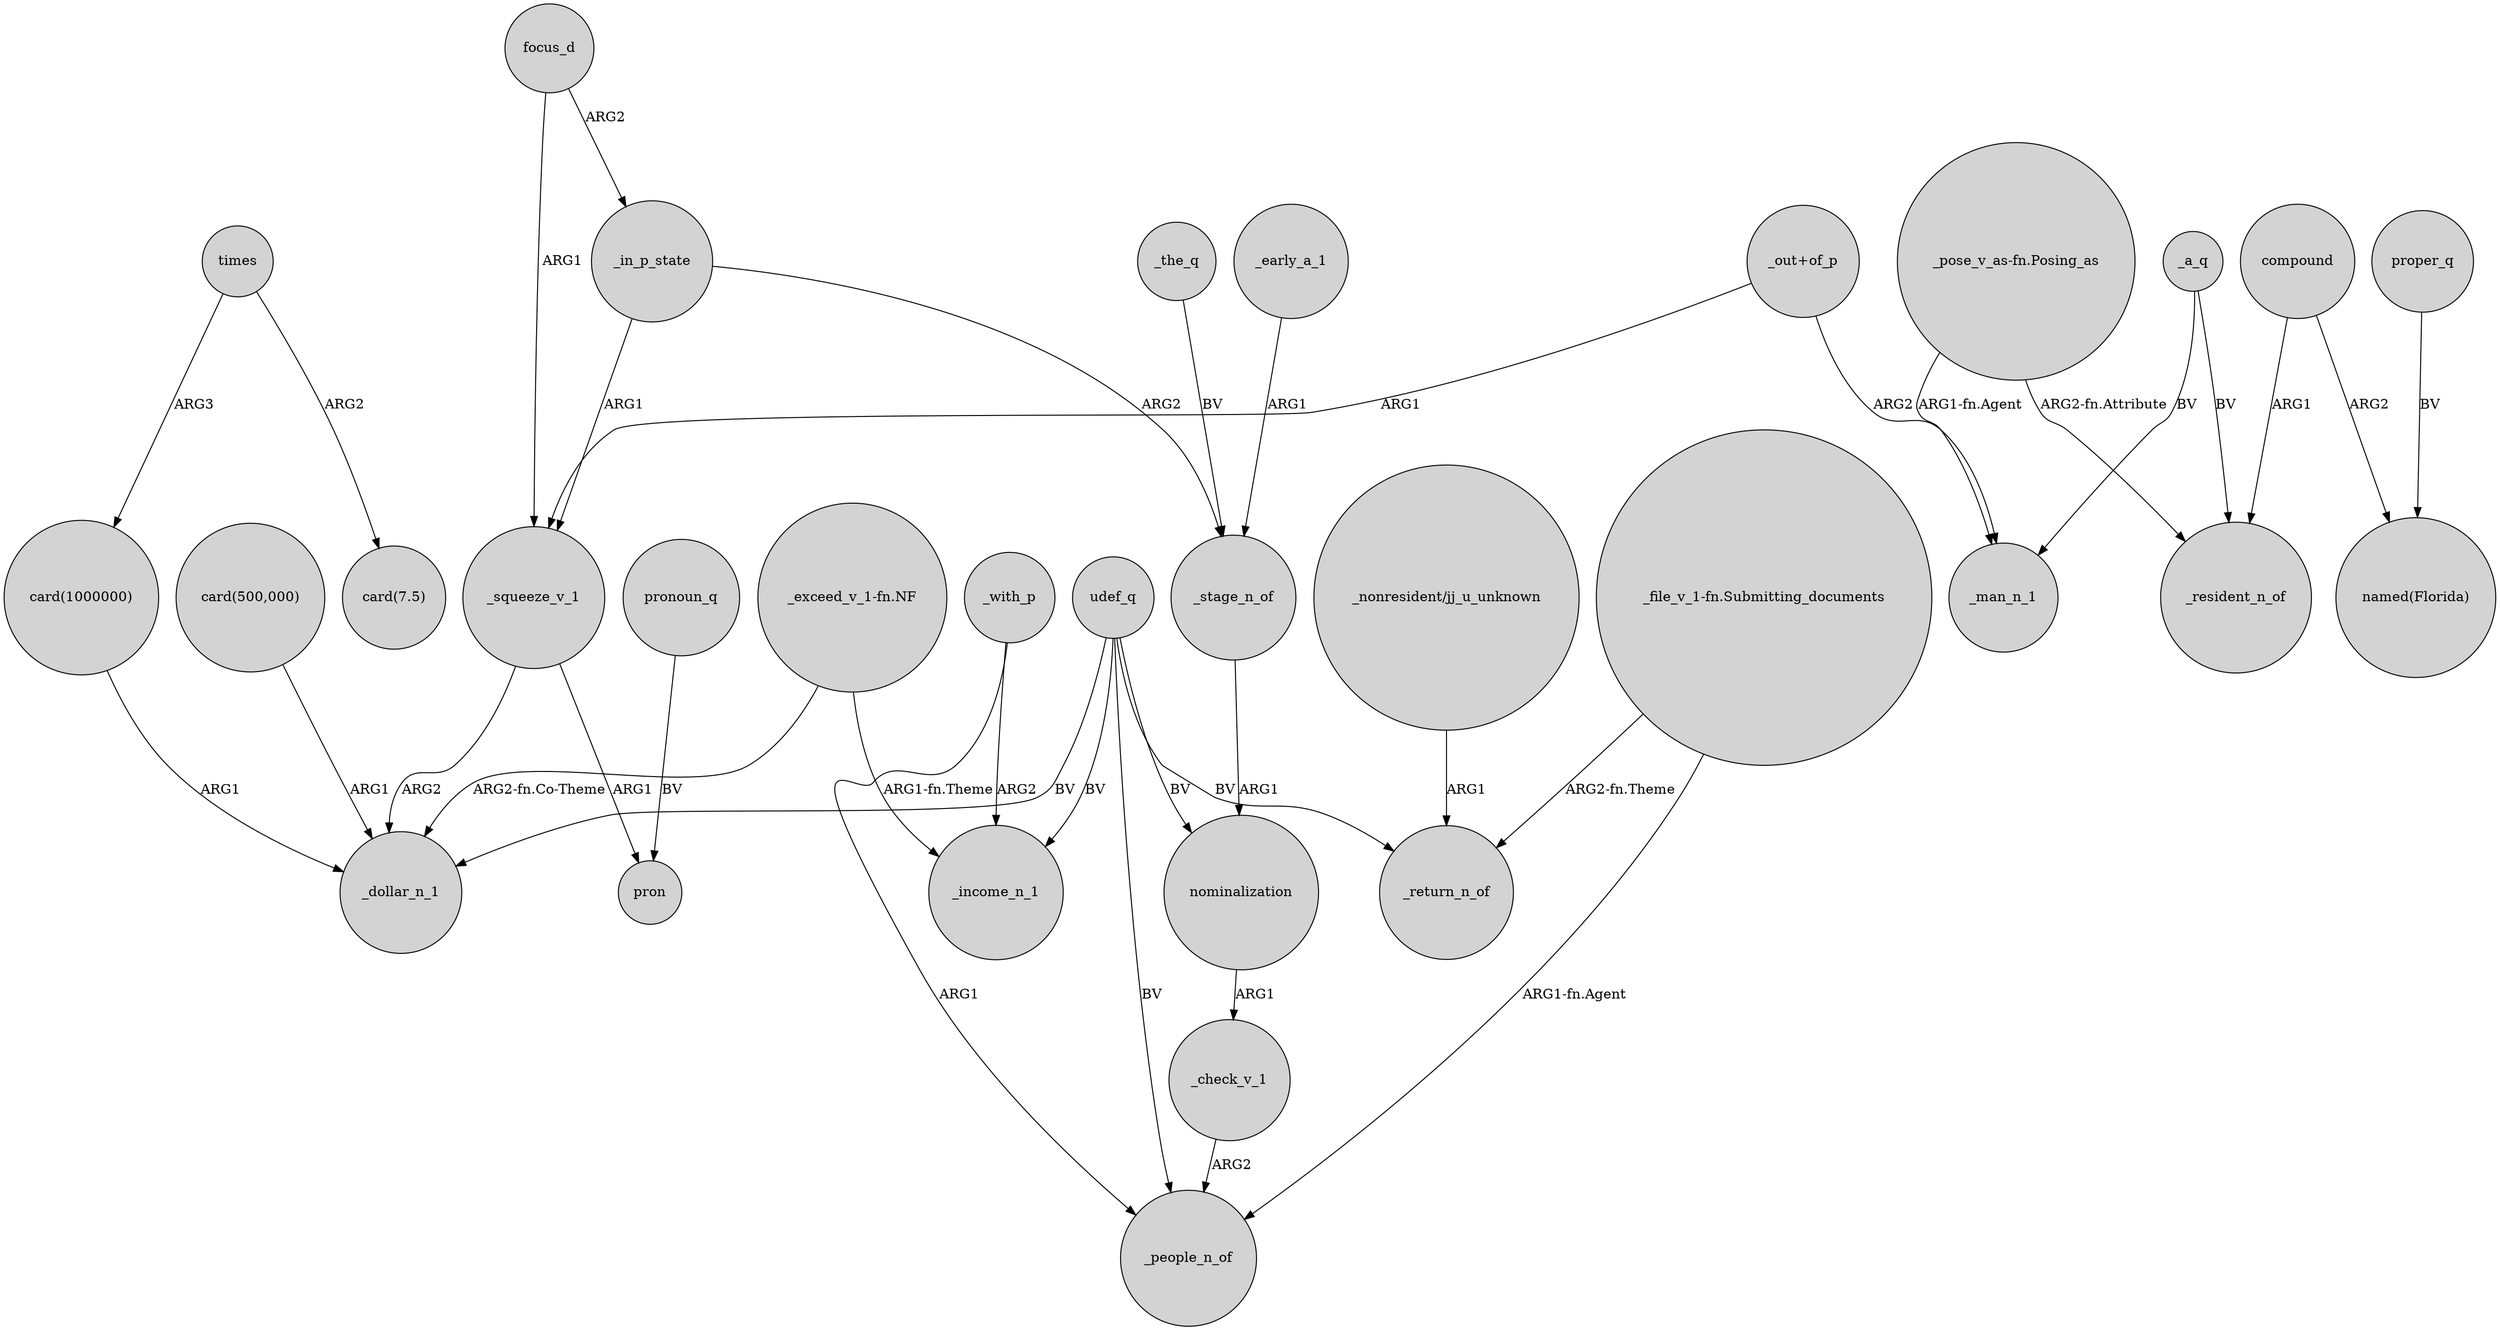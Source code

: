 digraph {
	node [shape=circle style=filled]
	_in_p_state -> _squeeze_v_1 [label=ARG1]
	times -> "card(7.5)" [label=ARG2]
	"card(1000000)" -> _dollar_n_1 [label=ARG1]
	_squeeze_v_1 -> _dollar_n_1 [label=ARG2]
	"_file_v_1-fn.Submitting_documents" -> _people_n_of [label="ARG1-fn.Agent"]
	_the_q -> _stage_n_of [label=BV]
	compound -> _resident_n_of [label=ARG1]
	"_exceed_v_1-fn.NF" -> _income_n_1 [label="ARG1-fn.Theme"]
	proper_q -> "named(Florida)" [label=BV]
	udef_q -> _return_n_of [label=BV]
	focus_d -> _in_p_state [label=ARG2]
	"_pose_v_as-fn.Posing_as" -> _resident_n_of [label="ARG2-fn.Attribute"]
	"_nonresident/jj_u_unknown" -> _return_n_of [label=ARG1]
	"_out+of_p" -> _man_n_1 [label=ARG2]
	compound -> "named(Florida)" [label=ARG2]
	"_pose_v_as-fn.Posing_as" -> _man_n_1 [label="ARG1-fn.Agent"]
	_stage_n_of -> nominalization [label=ARG1]
	udef_q -> _people_n_of [label=BV]
	pronoun_q -> pron [label=BV]
	_with_p -> _income_n_1 [label=ARG2]
	times -> "card(1000000)" [label=ARG3]
	"_file_v_1-fn.Submitting_documents" -> _return_n_of [label="ARG2-fn.Theme"]
	_check_v_1 -> _people_n_of [label=ARG2]
	_a_q -> _man_n_1 [label=BV]
	_a_q -> _resident_n_of [label=BV]
	udef_q -> nominalization [label=BV]
	_in_p_state -> _stage_n_of [label=ARG2]
	"_out+of_p" -> _squeeze_v_1 [label=ARG1]
	_with_p -> _people_n_of [label=ARG1]
	"card(500,000)" -> _dollar_n_1 [label=ARG1]
	_early_a_1 -> _stage_n_of [label=ARG1]
	nominalization -> _check_v_1 [label=ARG1]
	"_exceed_v_1-fn.NF" -> _dollar_n_1 [label="ARG2-fn.Co-Theme"]
	udef_q -> _dollar_n_1 [label=BV]
	udef_q -> _income_n_1 [label=BV]
	focus_d -> _squeeze_v_1 [label=ARG1]
	_squeeze_v_1 -> pron [label=ARG1]
}

